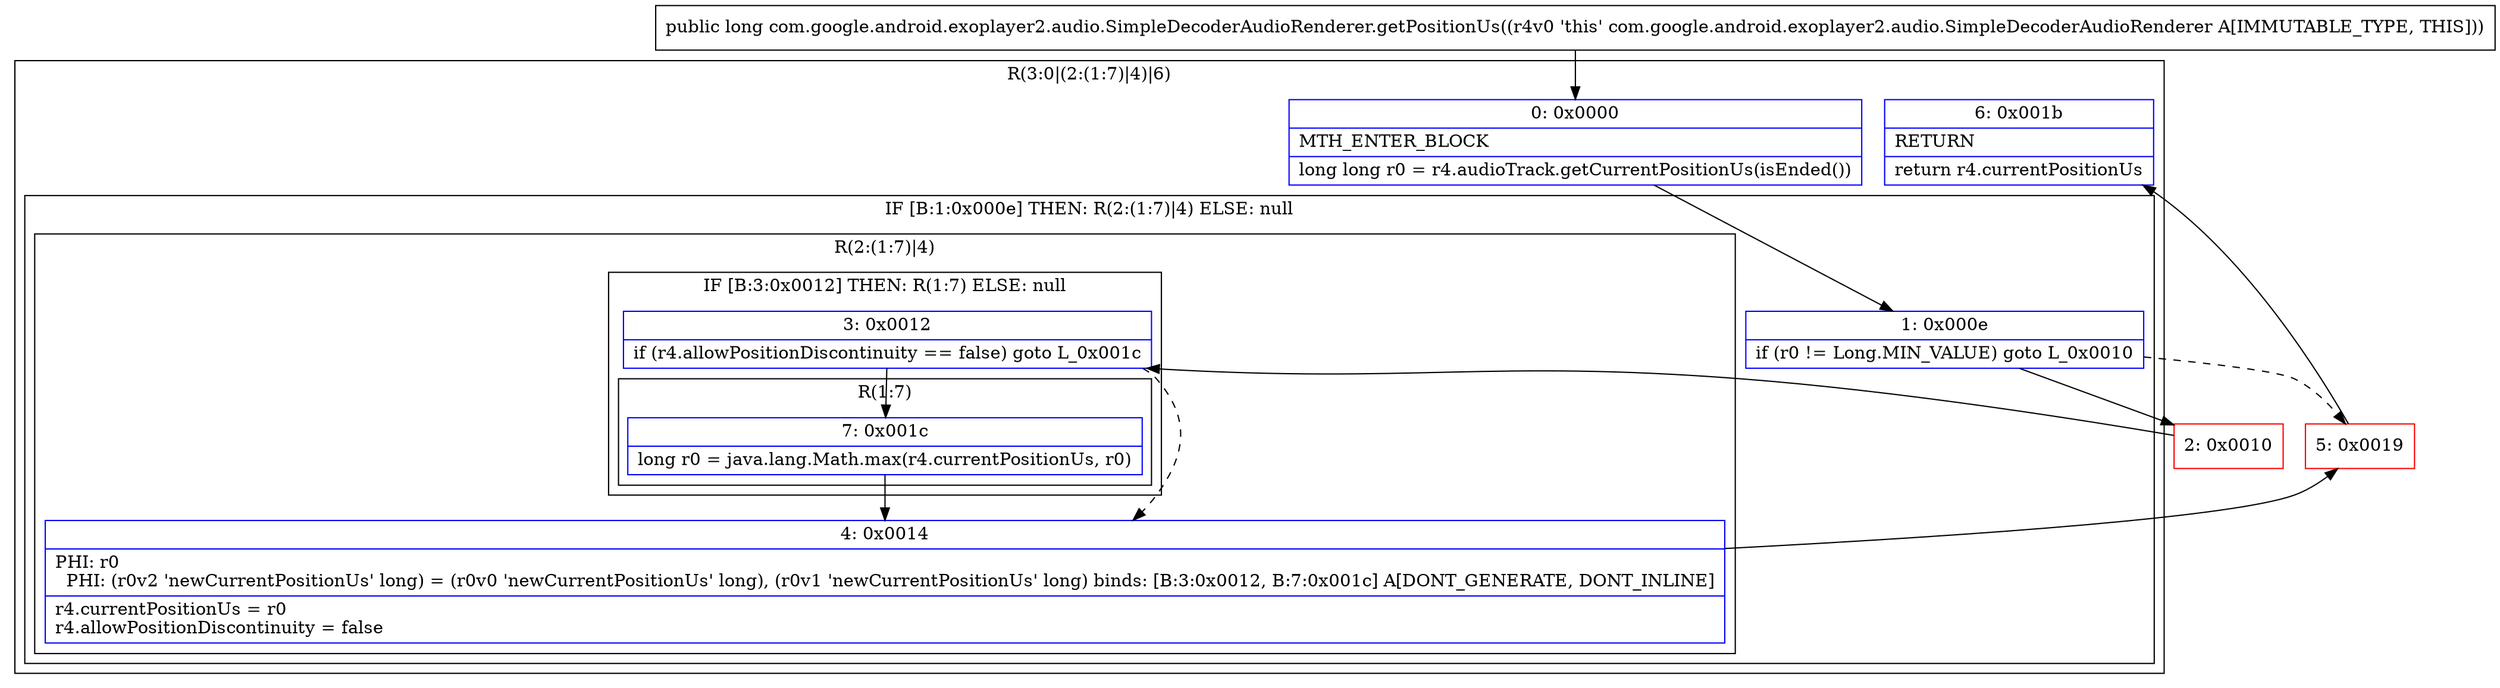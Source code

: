 digraph "CFG forcom.google.android.exoplayer2.audio.SimpleDecoderAudioRenderer.getPositionUs()J" {
subgraph cluster_Region_1960047499 {
label = "R(3:0|(2:(1:7)|4)|6)";
node [shape=record,color=blue];
Node_0 [shape=record,label="{0\:\ 0x0000|MTH_ENTER_BLOCK\l|long long r0 = r4.audioTrack.getCurrentPositionUs(isEnded())\l}"];
subgraph cluster_IfRegion_946659968 {
label = "IF [B:1:0x000e] THEN: R(2:(1:7)|4) ELSE: null";
node [shape=record,color=blue];
Node_1 [shape=record,label="{1\:\ 0x000e|if (r0 != Long.MIN_VALUE) goto L_0x0010\l}"];
subgraph cluster_Region_1765656983 {
label = "R(2:(1:7)|4)";
node [shape=record,color=blue];
subgraph cluster_IfRegion_359907854 {
label = "IF [B:3:0x0012] THEN: R(1:7) ELSE: null";
node [shape=record,color=blue];
Node_3 [shape=record,label="{3\:\ 0x0012|if (r4.allowPositionDiscontinuity == false) goto L_0x001c\l}"];
subgraph cluster_Region_1237883342 {
label = "R(1:7)";
node [shape=record,color=blue];
Node_7 [shape=record,label="{7\:\ 0x001c|long r0 = java.lang.Math.max(r4.currentPositionUs, r0)\l}"];
}
}
Node_4 [shape=record,label="{4\:\ 0x0014|PHI: r0 \l  PHI: (r0v2 'newCurrentPositionUs' long) = (r0v0 'newCurrentPositionUs' long), (r0v1 'newCurrentPositionUs' long) binds: [B:3:0x0012, B:7:0x001c] A[DONT_GENERATE, DONT_INLINE]\l|r4.currentPositionUs = r0\lr4.allowPositionDiscontinuity = false\l}"];
}
}
Node_6 [shape=record,label="{6\:\ 0x001b|RETURN\l|return r4.currentPositionUs\l}"];
}
Node_2 [shape=record,color=red,label="{2\:\ 0x0010}"];
Node_5 [shape=record,color=red,label="{5\:\ 0x0019}"];
MethodNode[shape=record,label="{public long com.google.android.exoplayer2.audio.SimpleDecoderAudioRenderer.getPositionUs((r4v0 'this' com.google.android.exoplayer2.audio.SimpleDecoderAudioRenderer A[IMMUTABLE_TYPE, THIS])) }"];
MethodNode -> Node_0;
Node_0 -> Node_1;
Node_1 -> Node_2;
Node_1 -> Node_5[style=dashed];
Node_3 -> Node_4[style=dashed];
Node_3 -> Node_7;
Node_7 -> Node_4;
Node_4 -> Node_5;
Node_2 -> Node_3;
Node_5 -> Node_6;
}

